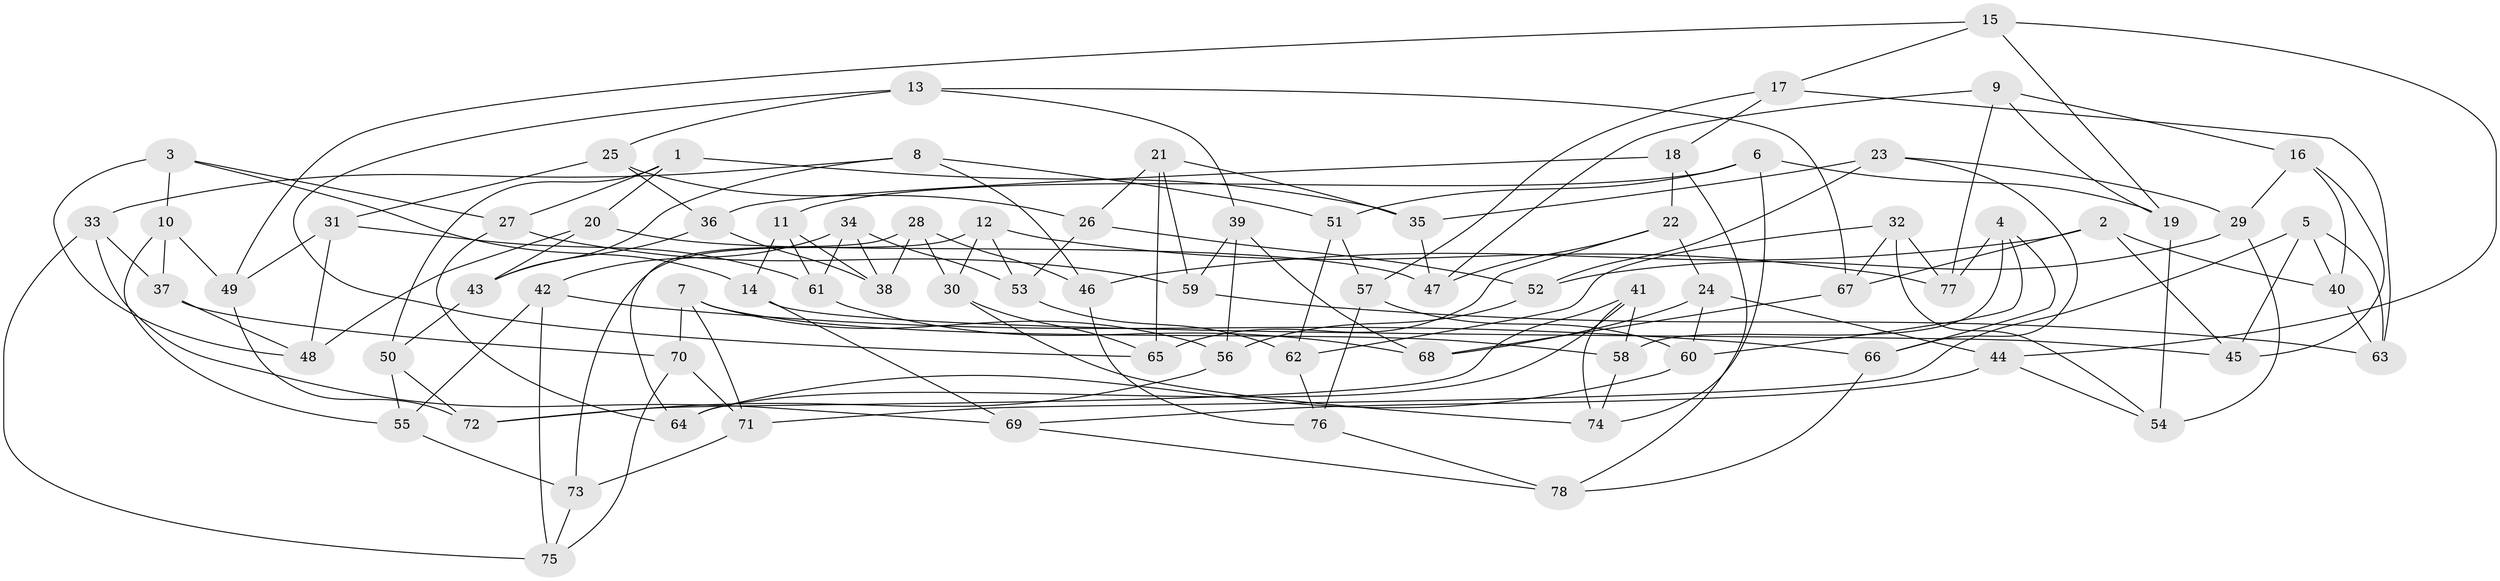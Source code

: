 // coarse degree distribution, {7: 0.125, 8: 0.08333333333333333, 11: 0.041666666666666664, 4: 0.20833333333333334, 5: 0.125, 10: 0.125, 6: 0.08333333333333333, 3: 0.125, 9: 0.08333333333333333}
// Generated by graph-tools (version 1.1) at 2025/54/03/04/25 22:54:06]
// undirected, 78 vertices, 156 edges
graph export_dot {
  node [color=gray90,style=filled];
  1;
  2;
  3;
  4;
  5;
  6;
  7;
  8;
  9;
  10;
  11;
  12;
  13;
  14;
  15;
  16;
  17;
  18;
  19;
  20;
  21;
  22;
  23;
  24;
  25;
  26;
  27;
  28;
  29;
  30;
  31;
  32;
  33;
  34;
  35;
  36;
  37;
  38;
  39;
  40;
  41;
  42;
  43;
  44;
  45;
  46;
  47;
  48;
  49;
  50;
  51;
  52;
  53;
  54;
  55;
  56;
  57;
  58;
  59;
  60;
  61;
  62;
  63;
  64;
  65;
  66;
  67;
  68;
  69;
  70;
  71;
  72;
  73;
  74;
  75;
  76;
  77;
  78;
  1 -- 27;
  1 -- 35;
  1 -- 50;
  1 -- 20;
  2 -- 40;
  2 -- 46;
  2 -- 45;
  2 -- 67;
  3 -- 48;
  3 -- 27;
  3 -- 10;
  3 -- 14;
  4 -- 77;
  4 -- 58;
  4 -- 60;
  4 -- 66;
  5 -- 40;
  5 -- 71;
  5 -- 45;
  5 -- 63;
  6 -- 51;
  6 -- 19;
  6 -- 11;
  6 -- 74;
  7 -- 71;
  7 -- 56;
  7 -- 58;
  7 -- 70;
  8 -- 43;
  8 -- 33;
  8 -- 51;
  8 -- 46;
  9 -- 77;
  9 -- 47;
  9 -- 16;
  9 -- 19;
  10 -- 37;
  10 -- 49;
  10 -- 55;
  11 -- 61;
  11 -- 38;
  11 -- 14;
  12 -- 73;
  12 -- 77;
  12 -- 53;
  12 -- 30;
  13 -- 67;
  13 -- 65;
  13 -- 25;
  13 -- 39;
  14 -- 45;
  14 -- 69;
  15 -- 17;
  15 -- 19;
  15 -- 49;
  15 -- 44;
  16 -- 29;
  16 -- 45;
  16 -- 40;
  17 -- 18;
  17 -- 63;
  17 -- 57;
  18 -- 36;
  18 -- 78;
  18 -- 22;
  19 -- 54;
  20 -- 47;
  20 -- 43;
  20 -- 48;
  21 -- 59;
  21 -- 26;
  21 -- 65;
  21 -- 35;
  22 -- 24;
  22 -- 65;
  22 -- 47;
  23 -- 52;
  23 -- 35;
  23 -- 66;
  23 -- 29;
  24 -- 68;
  24 -- 60;
  24 -- 44;
  25 -- 36;
  25 -- 26;
  25 -- 31;
  26 -- 53;
  26 -- 52;
  27 -- 59;
  27 -- 64;
  28 -- 30;
  28 -- 38;
  28 -- 46;
  28 -- 64;
  29 -- 52;
  29 -- 54;
  30 -- 65;
  30 -- 74;
  31 -- 61;
  31 -- 48;
  31 -- 49;
  32 -- 62;
  32 -- 54;
  32 -- 77;
  32 -- 67;
  33 -- 75;
  33 -- 37;
  33 -- 69;
  34 -- 53;
  34 -- 61;
  34 -- 38;
  34 -- 42;
  35 -- 47;
  36 -- 38;
  36 -- 43;
  37 -- 70;
  37 -- 48;
  39 -- 59;
  39 -- 68;
  39 -- 56;
  40 -- 63;
  41 -- 58;
  41 -- 64;
  41 -- 74;
  41 -- 72;
  42 -- 66;
  42 -- 75;
  42 -- 55;
  43 -- 50;
  44 -- 69;
  44 -- 54;
  46 -- 76;
  49 -- 72;
  50 -- 72;
  50 -- 55;
  51 -- 62;
  51 -- 57;
  52 -- 56;
  53 -- 62;
  55 -- 73;
  56 -- 72;
  57 -- 60;
  57 -- 76;
  58 -- 74;
  59 -- 63;
  60 -- 64;
  61 -- 68;
  62 -- 76;
  66 -- 78;
  67 -- 68;
  69 -- 78;
  70 -- 75;
  70 -- 71;
  71 -- 73;
  73 -- 75;
  76 -- 78;
}
